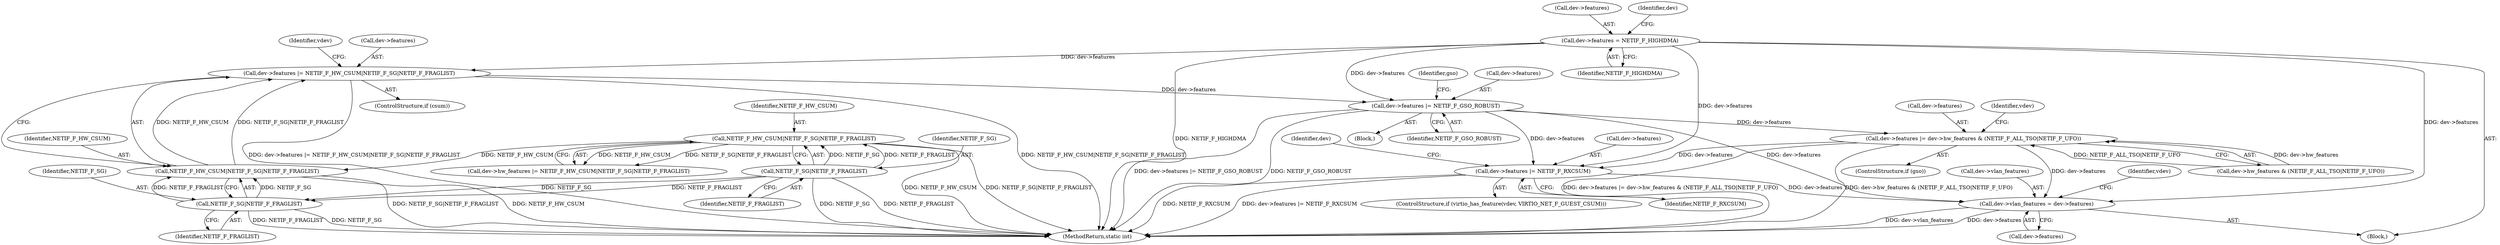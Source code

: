 digraph "0_linux_48900cb6af4282fa0fb6ff4d72a81aa3dadb5c39@pointer" {
"1000286" [label="(Call,dev->features |= NETIF_F_GSO_ROBUST)"];
"1000225" [label="(Call,dev->features |= NETIF_F_HW_CSUM|NETIF_F_SG|NETIF_F_FRAGLIST)"];
"1000192" [label="(Call,dev->features = NETIF_F_HIGHDMA)"];
"1000229" [label="(Call,NETIF_F_HW_CSUM|NETIF_F_SG|NETIF_F_FRAGLIST)"];
"1000218" [label="(Call,NETIF_F_HW_CSUM|NETIF_F_SG|NETIF_F_FRAGLIST)"];
"1000220" [label="(Call,NETIF_F_SG|NETIF_F_FRAGLIST)"];
"1000231" [label="(Call,NETIF_F_SG|NETIF_F_FRAGLIST)"];
"1000293" [label="(Call,dev->features |= dev->hw_features & (NETIF_F_ALL_TSO|NETIF_F_UFO))"];
"1000308" [label="(Call,dev->features |= NETIF_F_RXCSUM)"];
"1000313" [label="(Call,dev->vlan_features = dev->features)"];
"1000294" [label="(Call,dev->features)"];
"1000192" [label="(Call,dev->features = NETIF_F_HIGHDMA)"];
"1000226" [label="(Call,dev->features)"];
"1000291" [label="(ControlStructure,if (gso))"];
"1000220" [label="(Call,NETIF_F_SG|NETIF_F_FRAGLIST)"];
"1000313" [label="(Call,dev->vlan_features = dev->features)"];
"1000218" [label="(Call,NETIF_F_HW_CSUM|NETIF_F_SG|NETIF_F_FRAGLIST)"];
"1000118" [label="(Block,)"];
"1000309" [label="(Call,dev->features)"];
"1000286" [label="(Call,dev->features |= NETIF_F_GSO_ROBUST)"];
"1000314" [label="(Call,dev->vlan_features)"];
"1000642" [label="(MethodReturn,static int)"];
"1000230" [label="(Identifier,NETIF_F_HW_CSUM)"];
"1000292" [label="(Identifier,gso)"];
"1000219" [label="(Identifier,NETIF_F_HW_CSUM)"];
"1000315" [label="(Identifier,dev)"];
"1000214" [label="(Call,dev->hw_features |= NETIF_F_HW_CSUM|NETIF_F_SG|NETIF_F_FRAGLIST)"];
"1000229" [label="(Call,NETIF_F_HW_CSUM|NETIF_F_SG|NETIF_F_FRAGLIST)"];
"1000236" [label="(Identifier,vdev)"];
"1000213" [label="(Block,)"];
"1000233" [label="(Identifier,NETIF_F_FRAGLIST)"];
"1000290" [label="(Identifier,NETIF_F_GSO_ROBUST)"];
"1000231" [label="(Call,NETIF_F_SG|NETIF_F_FRAGLIST)"];
"1000221" [label="(Identifier,NETIF_F_SG)"];
"1000306" [label="(Identifier,vdev)"];
"1000196" [label="(Identifier,NETIF_F_HIGHDMA)"];
"1000297" [label="(Call,dev->hw_features & (NETIF_F_ALL_TSO|NETIF_F_UFO))"];
"1000312" [label="(Identifier,NETIF_F_RXCSUM)"];
"1000287" [label="(Call,dev->features)"];
"1000293" [label="(Call,dev->features |= dev->hw_features & (NETIF_F_ALL_TSO|NETIF_F_UFO))"];
"1000223" [label="(ControlStructure,if (csum))"];
"1000232" [label="(Identifier,NETIF_F_SG)"];
"1000304" [label="(ControlStructure,if (virtio_has_feature(vdev, VIRTIO_NET_F_GUEST_CSUM)))"];
"1000225" [label="(Call,dev->features |= NETIF_F_HW_CSUM|NETIF_F_SG|NETIF_F_FRAGLIST)"];
"1000308" [label="(Call,dev->features |= NETIF_F_RXCSUM)"];
"1000317" [label="(Call,dev->features)"];
"1000322" [label="(Identifier,vdev)"];
"1000193" [label="(Call,dev->features)"];
"1000222" [label="(Identifier,NETIF_F_FRAGLIST)"];
"1000199" [label="(Identifier,dev)"];
"1000286" -> "1000213"  [label="AST: "];
"1000286" -> "1000290"  [label="CFG: "];
"1000287" -> "1000286"  [label="AST: "];
"1000290" -> "1000286"  [label="AST: "];
"1000292" -> "1000286"  [label="CFG: "];
"1000286" -> "1000642"  [label="DDG: dev->features |= NETIF_F_GSO_ROBUST"];
"1000286" -> "1000642"  [label="DDG: NETIF_F_GSO_ROBUST"];
"1000225" -> "1000286"  [label="DDG: dev->features"];
"1000192" -> "1000286"  [label="DDG: dev->features"];
"1000286" -> "1000293"  [label="DDG: dev->features"];
"1000286" -> "1000308"  [label="DDG: dev->features"];
"1000286" -> "1000313"  [label="DDG: dev->features"];
"1000225" -> "1000223"  [label="AST: "];
"1000225" -> "1000229"  [label="CFG: "];
"1000226" -> "1000225"  [label="AST: "];
"1000229" -> "1000225"  [label="AST: "];
"1000236" -> "1000225"  [label="CFG: "];
"1000225" -> "1000642"  [label="DDG: dev->features |= NETIF_F_HW_CSUM|NETIF_F_SG|NETIF_F_FRAGLIST"];
"1000225" -> "1000642"  [label="DDG: NETIF_F_HW_CSUM|NETIF_F_SG|NETIF_F_FRAGLIST"];
"1000192" -> "1000225"  [label="DDG: dev->features"];
"1000229" -> "1000225"  [label="DDG: NETIF_F_HW_CSUM"];
"1000229" -> "1000225"  [label="DDG: NETIF_F_SG|NETIF_F_FRAGLIST"];
"1000192" -> "1000118"  [label="AST: "];
"1000192" -> "1000196"  [label="CFG: "];
"1000193" -> "1000192"  [label="AST: "];
"1000196" -> "1000192"  [label="AST: "];
"1000199" -> "1000192"  [label="CFG: "];
"1000192" -> "1000642"  [label="DDG: NETIF_F_HIGHDMA"];
"1000192" -> "1000308"  [label="DDG: dev->features"];
"1000192" -> "1000313"  [label="DDG: dev->features"];
"1000229" -> "1000231"  [label="CFG: "];
"1000230" -> "1000229"  [label="AST: "];
"1000231" -> "1000229"  [label="AST: "];
"1000229" -> "1000642"  [label="DDG: NETIF_F_SG|NETIF_F_FRAGLIST"];
"1000229" -> "1000642"  [label="DDG: NETIF_F_HW_CSUM"];
"1000218" -> "1000229"  [label="DDG: NETIF_F_HW_CSUM"];
"1000231" -> "1000229"  [label="DDG: NETIF_F_SG"];
"1000231" -> "1000229"  [label="DDG: NETIF_F_FRAGLIST"];
"1000218" -> "1000214"  [label="AST: "];
"1000218" -> "1000220"  [label="CFG: "];
"1000219" -> "1000218"  [label="AST: "];
"1000220" -> "1000218"  [label="AST: "];
"1000214" -> "1000218"  [label="CFG: "];
"1000218" -> "1000642"  [label="DDG: NETIF_F_HW_CSUM"];
"1000218" -> "1000642"  [label="DDG: NETIF_F_SG|NETIF_F_FRAGLIST"];
"1000218" -> "1000214"  [label="DDG: NETIF_F_HW_CSUM"];
"1000218" -> "1000214"  [label="DDG: NETIF_F_SG|NETIF_F_FRAGLIST"];
"1000220" -> "1000218"  [label="DDG: NETIF_F_SG"];
"1000220" -> "1000218"  [label="DDG: NETIF_F_FRAGLIST"];
"1000220" -> "1000222"  [label="CFG: "];
"1000221" -> "1000220"  [label="AST: "];
"1000222" -> "1000220"  [label="AST: "];
"1000220" -> "1000642"  [label="DDG: NETIF_F_SG"];
"1000220" -> "1000642"  [label="DDG: NETIF_F_FRAGLIST"];
"1000220" -> "1000231"  [label="DDG: NETIF_F_SG"];
"1000220" -> "1000231"  [label="DDG: NETIF_F_FRAGLIST"];
"1000231" -> "1000233"  [label="CFG: "];
"1000232" -> "1000231"  [label="AST: "];
"1000233" -> "1000231"  [label="AST: "];
"1000231" -> "1000642"  [label="DDG: NETIF_F_FRAGLIST"];
"1000231" -> "1000642"  [label="DDG: NETIF_F_SG"];
"1000293" -> "1000291"  [label="AST: "];
"1000293" -> "1000297"  [label="CFG: "];
"1000294" -> "1000293"  [label="AST: "];
"1000297" -> "1000293"  [label="AST: "];
"1000306" -> "1000293"  [label="CFG: "];
"1000293" -> "1000642"  [label="DDG: dev->features |= dev->hw_features & (NETIF_F_ALL_TSO|NETIF_F_UFO)"];
"1000293" -> "1000642"  [label="DDG: dev->hw_features & (NETIF_F_ALL_TSO|NETIF_F_UFO)"];
"1000297" -> "1000293"  [label="DDG: dev->hw_features"];
"1000297" -> "1000293"  [label="DDG: NETIF_F_ALL_TSO|NETIF_F_UFO"];
"1000293" -> "1000308"  [label="DDG: dev->features"];
"1000293" -> "1000313"  [label="DDG: dev->features"];
"1000308" -> "1000304"  [label="AST: "];
"1000308" -> "1000312"  [label="CFG: "];
"1000309" -> "1000308"  [label="AST: "];
"1000312" -> "1000308"  [label="AST: "];
"1000315" -> "1000308"  [label="CFG: "];
"1000308" -> "1000642"  [label="DDG: NETIF_F_RXCSUM"];
"1000308" -> "1000642"  [label="DDG: dev->features |= NETIF_F_RXCSUM"];
"1000308" -> "1000313"  [label="DDG: dev->features"];
"1000313" -> "1000118"  [label="AST: "];
"1000313" -> "1000317"  [label="CFG: "];
"1000314" -> "1000313"  [label="AST: "];
"1000317" -> "1000313"  [label="AST: "];
"1000322" -> "1000313"  [label="CFG: "];
"1000313" -> "1000642"  [label="DDG: dev->vlan_features"];
"1000313" -> "1000642"  [label="DDG: dev->features"];
}
